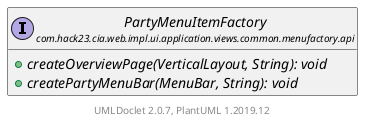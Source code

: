 @startuml
    set namespaceSeparator none
    hide empty fields
    hide empty methods

    interface "<size:14>PartyMenuItemFactory\n<size:10>com.hack23.cia.web.impl.ui.application.views.common.menufactory.api" as com.hack23.cia.web.impl.ui.application.views.common.menufactory.api.PartyMenuItemFactory [[PartyMenuItemFactory.html]] {
        {abstract} +createOverviewPage(VerticalLayout, String): void
        {abstract} +createPartyMenuBar(MenuBar, String): void
    }

    center footer UMLDoclet 2.0.7, PlantUML 1.2019.12
@enduml
